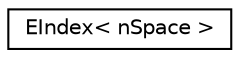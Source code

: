 digraph "Graphical Class Hierarchy"
{
 // LATEX_PDF_SIZE
  edge [fontname="Helvetica",fontsize="10",labelfontname="Helvetica",labelfontsize="10"];
  node [fontname="Helvetica",fontsize="10",shape=record];
  rankdir="LR";
  Node0 [label="EIndex\< nSpace \>",height=0.2,width=0.4,color="black", fillcolor="white", style="filled",URL="$classEIndex.html",tooltip=" "];
}
